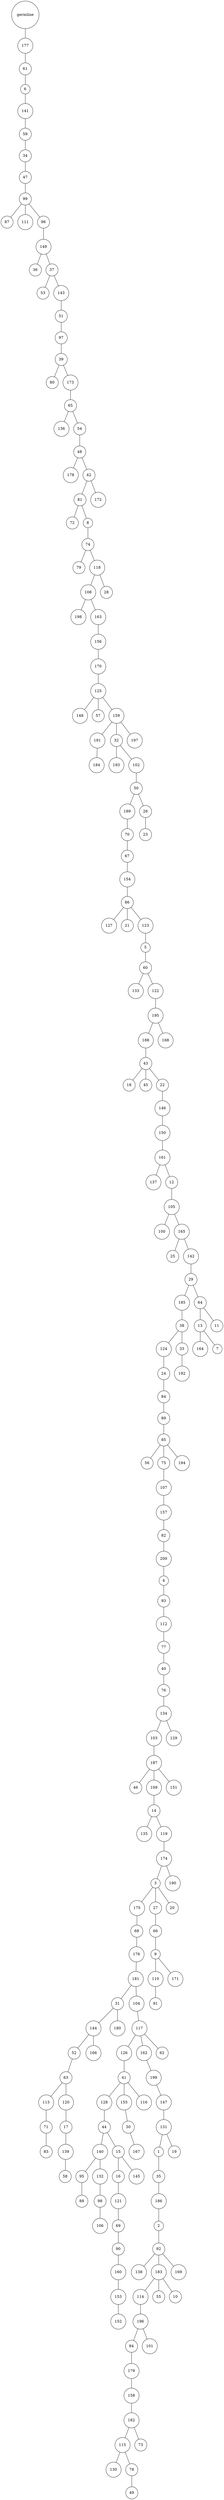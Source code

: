 graph {
	rankdir=UD;
	splines=line;
	node [shape=circle]
	"0x7fb6ce5434f0" [label="germline"];
	"0x7fb6ce543520" [label="177"];
	"0x7fb6ce5434f0" -- "0x7fb6ce543520" ;
	"0x7fb6ce543550" [label="61"];
	"0x7fb6ce543520" -- "0x7fb6ce543550" ;
	"0x7fb6ce543580" [label="6"];
	"0x7fb6ce543550" -- "0x7fb6ce543580" ;
	"0x7fb6ce5435b0" [label="141"];
	"0x7fb6ce543580" -- "0x7fb6ce5435b0" ;
	"0x7fb6ce5435e0" [label="59"];
	"0x7fb6ce5435b0" -- "0x7fb6ce5435e0" ;
	"0x7fb6ce543610" [label="34"];
	"0x7fb6ce5435e0" -- "0x7fb6ce543610" ;
	"0x7fb6ce543640" [label="47"];
	"0x7fb6ce543610" -- "0x7fb6ce543640" ;
	"0x7fb6ce543670" [label="99"];
	"0x7fb6ce543640" -- "0x7fb6ce543670" ;
	"0x7fb6ce5436a0" [label="87"];
	"0x7fb6ce543670" -- "0x7fb6ce5436a0" ;
	"0x7fb6ce5436d0" [label="111"];
	"0x7fb6ce543670" -- "0x7fb6ce5436d0" ;
	"0x7fb6ce543700" [label="96"];
	"0x7fb6ce543670" -- "0x7fb6ce543700" ;
	"0x7fb6ce543730" [label="149"];
	"0x7fb6ce543700" -- "0x7fb6ce543730" ;
	"0x7fb6ce543760" [label="36"];
	"0x7fb6ce543730" -- "0x7fb6ce543760" ;
	"0x7fb6ce543790" [label="37"];
	"0x7fb6ce543730" -- "0x7fb6ce543790" ;
	"0x7fb6ce5437c0" [label="53"];
	"0x7fb6ce543790" -- "0x7fb6ce5437c0" ;
	"0x7fb6ce5437f0" [label="143"];
	"0x7fb6ce543790" -- "0x7fb6ce5437f0" ;
	"0x7fb6ce543820" [label="51"];
	"0x7fb6ce5437f0" -- "0x7fb6ce543820" ;
	"0x7fb6ce543850" [label="97"];
	"0x7fb6ce543820" -- "0x7fb6ce543850" ;
	"0x7fb6ce543880" [label="39"];
	"0x7fb6ce543850" -- "0x7fb6ce543880" ;
	"0x7fb6ce5438b0" [label="80"];
	"0x7fb6ce543880" -- "0x7fb6ce5438b0" ;
	"0x7fb6ce5438e0" [label="173"];
	"0x7fb6ce543880" -- "0x7fb6ce5438e0" ;
	"0x7fb6ce543910" [label="65"];
	"0x7fb6ce5438e0" -- "0x7fb6ce543910" ;
	"0x7fb6ce543940" [label="136"];
	"0x7fb6ce543910" -- "0x7fb6ce543940" ;
	"0x7fb6ce543970" [label="54"];
	"0x7fb6ce543910" -- "0x7fb6ce543970" ;
	"0x7fb6ce5439a0" [label="48"];
	"0x7fb6ce543970" -- "0x7fb6ce5439a0" ;
	"0x7fb6ce5439d0" [label="178"];
	"0x7fb6ce5439a0" -- "0x7fb6ce5439d0" ;
	"0x7fb6ce543a00" [label="42"];
	"0x7fb6ce5439a0" -- "0x7fb6ce543a00" ;
	"0x7fb6ce543a30" [label="81"];
	"0x7fb6ce543a00" -- "0x7fb6ce543a30" ;
	"0x7fb6ce543a60" [label="72"];
	"0x7fb6ce543a30" -- "0x7fb6ce543a60" ;
	"0x7fb6ce543a90" [label="8"];
	"0x7fb6ce543a30" -- "0x7fb6ce543a90" ;
	"0x7fb6ce543ac0" [label="74"];
	"0x7fb6ce543a90" -- "0x7fb6ce543ac0" ;
	"0x7fb6ce543af0" [label="79"];
	"0x7fb6ce543ac0" -- "0x7fb6ce543af0" ;
	"0x7fb6ce543b20" [label="118"];
	"0x7fb6ce543ac0" -- "0x7fb6ce543b20" ;
	"0x7fb6ce543b50" [label="108"];
	"0x7fb6ce543b20" -- "0x7fb6ce543b50" ;
	"0x7fb6ce543b80" [label="198"];
	"0x7fb6ce543b50" -- "0x7fb6ce543b80" ;
	"0x7fb6ce543bb0" [label="163"];
	"0x7fb6ce543b50" -- "0x7fb6ce543bb0" ;
	"0x7fb6ce543be0" [label="156"];
	"0x7fb6ce543bb0" -- "0x7fb6ce543be0" ;
	"0x7fb6ce543c10" [label="170"];
	"0x7fb6ce543be0" -- "0x7fb6ce543c10" ;
	"0x7fb6ce543c40" [label="125"];
	"0x7fb6ce543c10" -- "0x7fb6ce543c40" ;
	"0x7fb6ce543c70" [label="148"];
	"0x7fb6ce543c40" -- "0x7fb6ce543c70" ;
	"0x7fb6ce543ca0" [label="57"];
	"0x7fb6ce543c40" -- "0x7fb6ce543ca0" ;
	"0x7fb6ce543cd0" [label="159"];
	"0x7fb6ce543c40" -- "0x7fb6ce543cd0" ;
	"0x7fb6ce543d00" [label="191"];
	"0x7fb6ce543cd0" -- "0x7fb6ce543d00" ;
	"0x7fb6ce543d30" [label="184"];
	"0x7fb6ce543d00" -- "0x7fb6ce543d30" ;
	"0x7fb6ce543d60" [label="32"];
	"0x7fb6ce543cd0" -- "0x7fb6ce543d60" ;
	"0x7fb6ce543d90" [label="193"];
	"0x7fb6ce543d60" -- "0x7fb6ce543d90" ;
	"0x7fb6ce543dc0" [label="102"];
	"0x7fb6ce543d60" -- "0x7fb6ce543dc0" ;
	"0x7fb6ce543df0" [label="50"];
	"0x7fb6ce543dc0" -- "0x7fb6ce543df0" ;
	"0x7fb6ce543e20" [label="189"];
	"0x7fb6ce543df0" -- "0x7fb6ce543e20" ;
	"0x7fb6ce543e50" [label="70"];
	"0x7fb6ce543e20" -- "0x7fb6ce543e50" ;
	"0x7fb6ce543e80" [label="67"];
	"0x7fb6ce543e50" -- "0x7fb6ce543e80" ;
	"0x7fb6ce543eb0" [label="154"];
	"0x7fb6ce543e80" -- "0x7fb6ce543eb0" ;
	"0x7fb6ce543ee0" [label="86"];
	"0x7fb6ce543eb0" -- "0x7fb6ce543ee0" ;
	"0x7fb6ce543f10" [label="127"];
	"0x7fb6ce543ee0" -- "0x7fb6ce543f10" ;
	"0x7fb6ce543f40" [label="21"];
	"0x7fb6ce543ee0" -- "0x7fb6ce543f40" ;
	"0x7fb6ce543f70" [label="123"];
	"0x7fb6ce543ee0" -- "0x7fb6ce543f70" ;
	"0x7fb6ce543fa0" [label="5"];
	"0x7fb6ce543f70" -- "0x7fb6ce543fa0" ;
	"0x7fb6ce543fd0" [label="60"];
	"0x7fb6ce543fa0" -- "0x7fb6ce543fd0" ;
	"0x7fb6ce549040" [label="133"];
	"0x7fb6ce543fd0" -- "0x7fb6ce549040" ;
	"0x7fb6ce549070" [label="122"];
	"0x7fb6ce543fd0" -- "0x7fb6ce549070" ;
	"0x7fb6ce5490a0" [label="195"];
	"0x7fb6ce549070" -- "0x7fb6ce5490a0" ;
	"0x7fb6ce5490d0" [label="188"];
	"0x7fb6ce5490a0" -- "0x7fb6ce5490d0" ;
	"0x7fb6ce549100" [label="43"];
	"0x7fb6ce5490d0" -- "0x7fb6ce549100" ;
	"0x7fb6ce549130" [label="18"];
	"0x7fb6ce549100" -- "0x7fb6ce549130" ;
	"0x7fb6ce549160" [label="45"];
	"0x7fb6ce549100" -- "0x7fb6ce549160" ;
	"0x7fb6ce549190" [label="22"];
	"0x7fb6ce549100" -- "0x7fb6ce549190" ;
	"0x7fb6ce5491c0" [label="146"];
	"0x7fb6ce549190" -- "0x7fb6ce5491c0" ;
	"0x7fb6ce5491f0" [label="150"];
	"0x7fb6ce5491c0" -- "0x7fb6ce5491f0" ;
	"0x7fb6ce549220" [label="161"];
	"0x7fb6ce5491f0" -- "0x7fb6ce549220" ;
	"0x7fb6ce549250" [label="137"];
	"0x7fb6ce549220" -- "0x7fb6ce549250" ;
	"0x7fb6ce549280" [label="12"];
	"0x7fb6ce549220" -- "0x7fb6ce549280" ;
	"0x7fb6ce5492b0" [label="105"];
	"0x7fb6ce549280" -- "0x7fb6ce5492b0" ;
	"0x7fb6ce5492e0" [label="100"];
	"0x7fb6ce5492b0" -- "0x7fb6ce5492e0" ;
	"0x7fb6ce549310" [label="165"];
	"0x7fb6ce5492b0" -- "0x7fb6ce549310" ;
	"0x7fb6ce549340" [label="25"];
	"0x7fb6ce549310" -- "0x7fb6ce549340" ;
	"0x7fb6ce549370" [label="142"];
	"0x7fb6ce549310" -- "0x7fb6ce549370" ;
	"0x7fb6ce5493a0" [label="29"];
	"0x7fb6ce549370" -- "0x7fb6ce5493a0" ;
	"0x7fb6ce5493d0" [label="185"];
	"0x7fb6ce5493a0" -- "0x7fb6ce5493d0" ;
	"0x7fb6ce549400" [label="38"];
	"0x7fb6ce5493d0" -- "0x7fb6ce549400" ;
	"0x7fb6ce549430" [label="124"];
	"0x7fb6ce549400" -- "0x7fb6ce549430" ;
	"0x7fb6ce549460" [label="24"];
	"0x7fb6ce549430" -- "0x7fb6ce549460" ;
	"0x7fb6ce549490" [label="84"];
	"0x7fb6ce549460" -- "0x7fb6ce549490" ;
	"0x7fb6ce5494c0" [label="89"];
	"0x7fb6ce549490" -- "0x7fb6ce5494c0" ;
	"0x7fb6ce5494f0" [label="85"];
	"0x7fb6ce5494c0" -- "0x7fb6ce5494f0" ;
	"0x7fb6ce549520" [label="56"];
	"0x7fb6ce5494f0" -- "0x7fb6ce549520" ;
	"0x7fb6ce549550" [label="75"];
	"0x7fb6ce5494f0" -- "0x7fb6ce549550" ;
	"0x7fb6ce549580" [label="107"];
	"0x7fb6ce549550" -- "0x7fb6ce549580" ;
	"0x7fb6ce5495b0" [label="157"];
	"0x7fb6ce549580" -- "0x7fb6ce5495b0" ;
	"0x7fb6ce5495e0" [label="82"];
	"0x7fb6ce5495b0" -- "0x7fb6ce5495e0" ;
	"0x7fb6ce549610" [label="200"];
	"0x7fb6ce5495e0" -- "0x7fb6ce549610" ;
	"0x7fb6ce549640" [label="4"];
	"0x7fb6ce549610" -- "0x7fb6ce549640" ;
	"0x7fb6ce549670" [label="93"];
	"0x7fb6ce549640" -- "0x7fb6ce549670" ;
	"0x7fb6ce5496a0" [label="112"];
	"0x7fb6ce549670" -- "0x7fb6ce5496a0" ;
	"0x7fb6ce5496d0" [label="77"];
	"0x7fb6ce5496a0" -- "0x7fb6ce5496d0" ;
	"0x7fb6ce549700" [label="40"];
	"0x7fb6ce5496d0" -- "0x7fb6ce549700" ;
	"0x7fb6ce549730" [label="76"];
	"0x7fb6ce549700" -- "0x7fb6ce549730" ;
	"0x7fb6ce549760" [label="134"];
	"0x7fb6ce549730" -- "0x7fb6ce549760" ;
	"0x7fb6ce549790" [label="103"];
	"0x7fb6ce549760" -- "0x7fb6ce549790" ;
	"0x7fb6ce5497c0" [label="187"];
	"0x7fb6ce549790" -- "0x7fb6ce5497c0" ;
	"0x7fb6ce5497f0" [label="46"];
	"0x7fb6ce5497c0" -- "0x7fb6ce5497f0" ;
	"0x7fb6ce549820" [label="109"];
	"0x7fb6ce5497c0" -- "0x7fb6ce549820" ;
	"0x7fb6ce549850" [label="14"];
	"0x7fb6ce549820" -- "0x7fb6ce549850" ;
	"0x7fb6ce549880" [label="135"];
	"0x7fb6ce549850" -- "0x7fb6ce549880" ;
	"0x7fb6ce5498b0" [label="119"];
	"0x7fb6ce549850" -- "0x7fb6ce5498b0" ;
	"0x7fb6ce5498e0" [label="174"];
	"0x7fb6ce5498b0" -- "0x7fb6ce5498e0" ;
	"0x7fb6ce549910" [label="3"];
	"0x7fb6ce5498e0" -- "0x7fb6ce549910" ;
	"0x7fb6ce549940" [label="175"];
	"0x7fb6ce549910" -- "0x7fb6ce549940" ;
	"0x7fb6ce549970" [label="68"];
	"0x7fb6ce549940" -- "0x7fb6ce549970" ;
	"0x7fb6ce5499a0" [label="176"];
	"0x7fb6ce549970" -- "0x7fb6ce5499a0" ;
	"0x7fb6ce5499d0" [label="181"];
	"0x7fb6ce5499a0" -- "0x7fb6ce5499d0" ;
	"0x7fb6ce549a00" [label="31"];
	"0x7fb6ce5499d0" -- "0x7fb6ce549a00" ;
	"0x7fb6ce549a30" [label="144"];
	"0x7fb6ce549a00" -- "0x7fb6ce549a30" ;
	"0x7fb6ce549a60" [label="52"];
	"0x7fb6ce549a30" -- "0x7fb6ce549a60" ;
	"0x7fb6ce549a90" [label="63"];
	"0x7fb6ce549a60" -- "0x7fb6ce549a90" ;
	"0x7fb6ce549ac0" [label="113"];
	"0x7fb6ce549a90" -- "0x7fb6ce549ac0" ;
	"0x7fb6ce549af0" [label="71"];
	"0x7fb6ce549ac0" -- "0x7fb6ce549af0" ;
	"0x7fb6ce549b20" [label="83"];
	"0x7fb6ce549af0" -- "0x7fb6ce549b20" ;
	"0x7fb6ce549b50" [label="120"];
	"0x7fb6ce549a90" -- "0x7fb6ce549b50" ;
	"0x7fb6ce549b80" [label="17"];
	"0x7fb6ce549b50" -- "0x7fb6ce549b80" ;
	"0x7fb6ce549bb0" [label="139"];
	"0x7fb6ce549b80" -- "0x7fb6ce549bb0" ;
	"0x7fb6ce549be0" [label="58"];
	"0x7fb6ce549bb0" -- "0x7fb6ce549be0" ;
	"0x7fb6ce549c10" [label="166"];
	"0x7fb6ce549a30" -- "0x7fb6ce549c10" ;
	"0x7fb6ce549c40" [label="180"];
	"0x7fb6ce549a00" -- "0x7fb6ce549c40" ;
	"0x7fb6ce549c70" [label="104"];
	"0x7fb6ce5499d0" -- "0x7fb6ce549c70" ;
	"0x7fb6ce549ca0" [label="117"];
	"0x7fb6ce549c70" -- "0x7fb6ce549ca0" ;
	"0x7fb6ce549cd0" [label="126"];
	"0x7fb6ce549ca0" -- "0x7fb6ce549cd0" ;
	"0x7fb6ce549d00" [label="41"];
	"0x7fb6ce549cd0" -- "0x7fb6ce549d00" ;
	"0x7fb6ce549d30" [label="128"];
	"0x7fb6ce549d00" -- "0x7fb6ce549d30" ;
	"0x7fb6ce549d60" [label="44"];
	"0x7fb6ce549d30" -- "0x7fb6ce549d60" ;
	"0x7fb6ce549d90" [label="140"];
	"0x7fb6ce549d60" -- "0x7fb6ce549d90" ;
	"0x7fb6ce549dc0" [label="95"];
	"0x7fb6ce549d90" -- "0x7fb6ce549dc0" ;
	"0x7fb6ce549df0" [label="88"];
	"0x7fb6ce549dc0" -- "0x7fb6ce549df0" ;
	"0x7fb6ce549e20" [label="132"];
	"0x7fb6ce549d90" -- "0x7fb6ce549e20" ;
	"0x7fb6ce549e50" [label="98"];
	"0x7fb6ce549e20" -- "0x7fb6ce549e50" ;
	"0x7fb6ce549e80" [label="106"];
	"0x7fb6ce549e50" -- "0x7fb6ce549e80" ;
	"0x7fb6ce549eb0" [label="15"];
	"0x7fb6ce549d60" -- "0x7fb6ce549eb0" ;
	"0x7fb6ce549ee0" [label="16"];
	"0x7fb6ce549eb0" -- "0x7fb6ce549ee0" ;
	"0x7fb6ce549f10" [label="121"];
	"0x7fb6ce549ee0" -- "0x7fb6ce549f10" ;
	"0x7fb6ce549f40" [label="69"];
	"0x7fb6ce549f10" -- "0x7fb6ce549f40" ;
	"0x7fb6ce549f70" [label="90"];
	"0x7fb6ce549f40" -- "0x7fb6ce549f70" ;
	"0x7fb6ce549fa0" [label="160"];
	"0x7fb6ce549f70" -- "0x7fb6ce549fa0" ;
	"0x7fb6ce549fd0" [label="153"];
	"0x7fb6ce549fa0" -- "0x7fb6ce549fd0" ;
	"0x7fb6ce54e040" [label="152"];
	"0x7fb6ce549fd0" -- "0x7fb6ce54e040" ;
	"0x7fb6ce54e070" [label="145"];
	"0x7fb6ce549eb0" -- "0x7fb6ce54e070" ;
	"0x7fb6ce54e0a0" [label="155"];
	"0x7fb6ce549d00" -- "0x7fb6ce54e0a0" ;
	"0x7fb6ce54e0d0" [label="30"];
	"0x7fb6ce54e0a0" -- "0x7fb6ce54e0d0" ;
	"0x7fb6ce54e100" [label="167"];
	"0x7fb6ce54e0d0" -- "0x7fb6ce54e100" ;
	"0x7fb6ce54e130" [label="116"];
	"0x7fb6ce549d00" -- "0x7fb6ce54e130" ;
	"0x7fb6ce54e160" [label="162"];
	"0x7fb6ce549ca0" -- "0x7fb6ce54e160" ;
	"0x7fb6ce54e190" [label="199"];
	"0x7fb6ce54e160" -- "0x7fb6ce54e190" ;
	"0x7fb6ce54e1c0" [label="147"];
	"0x7fb6ce54e190" -- "0x7fb6ce54e1c0" ;
	"0x7fb6ce54e1f0" [label="131"];
	"0x7fb6ce54e1c0" -- "0x7fb6ce54e1f0" ;
	"0x7fb6ce54e220" [label="1"];
	"0x7fb6ce54e1f0" -- "0x7fb6ce54e220" ;
	"0x7fb6ce54e250" [label="35"];
	"0x7fb6ce54e220" -- "0x7fb6ce54e250" ;
	"0x7fb6ce54e280" [label="186"];
	"0x7fb6ce54e250" -- "0x7fb6ce54e280" ;
	"0x7fb6ce54e2b0" [label="2"];
	"0x7fb6ce54e280" -- "0x7fb6ce54e2b0" ;
	"0x7fb6ce54e2e0" [label="92"];
	"0x7fb6ce54e2b0" -- "0x7fb6ce54e2e0" ;
	"0x7fb6ce54e310" [label="138"];
	"0x7fb6ce54e2e0" -- "0x7fb6ce54e310" ;
	"0x7fb6ce54e340" [label="183"];
	"0x7fb6ce54e2e0" -- "0x7fb6ce54e340" ;
	"0x7fb6ce54e370" [label="114"];
	"0x7fb6ce54e340" -- "0x7fb6ce54e370" ;
	"0x7fb6ce54e3a0" [label="196"];
	"0x7fb6ce54e370" -- "0x7fb6ce54e3a0" ;
	"0x7fb6ce54e3d0" [label="94"];
	"0x7fb6ce54e3a0" -- "0x7fb6ce54e3d0" ;
	"0x7fb6ce54e400" [label="179"];
	"0x7fb6ce54e3d0" -- "0x7fb6ce54e400" ;
	"0x7fb6ce54e430" [label="158"];
	"0x7fb6ce54e400" -- "0x7fb6ce54e430" ;
	"0x7fb6ce54e460" [label="182"];
	"0x7fb6ce54e430" -- "0x7fb6ce54e460" ;
	"0x7fb6ce54e490" [label="115"];
	"0x7fb6ce54e460" -- "0x7fb6ce54e490" ;
	"0x7fb6ce54e4c0" [label="130"];
	"0x7fb6ce54e490" -- "0x7fb6ce54e4c0" ;
	"0x7fb6ce54e4f0" [label="78"];
	"0x7fb6ce54e490" -- "0x7fb6ce54e4f0" ;
	"0x7fb6ce54e520" [label="49"];
	"0x7fb6ce54e4f0" -- "0x7fb6ce54e520" ;
	"0x7fb6ce54e550" [label="73"];
	"0x7fb6ce54e460" -- "0x7fb6ce54e550" ;
	"0x7fb6ce54e580" [label="101"];
	"0x7fb6ce54e3a0" -- "0x7fb6ce54e580" ;
	"0x7fb6ce54e5b0" [label="55"];
	"0x7fb6ce54e340" -- "0x7fb6ce54e5b0" ;
	"0x7fb6ce54e5e0" [label="10"];
	"0x7fb6ce54e340" -- "0x7fb6ce54e5e0" ;
	"0x7fb6ce54e610" [label="169"];
	"0x7fb6ce54e2e0" -- "0x7fb6ce54e610" ;
	"0x7fb6ce54e640" [label="19"];
	"0x7fb6ce54e1f0" -- "0x7fb6ce54e640" ;
	"0x7fb6ce54e670" [label="62"];
	"0x7fb6ce549ca0" -- "0x7fb6ce54e670" ;
	"0x7fb6ce54e6a0" [label="27"];
	"0x7fb6ce549910" -- "0x7fb6ce54e6a0" ;
	"0x7fb6ce54e6d0" [label="66"];
	"0x7fb6ce54e6a0" -- "0x7fb6ce54e6d0" ;
	"0x7fb6ce54e700" [label="9"];
	"0x7fb6ce54e6d0" -- "0x7fb6ce54e700" ;
	"0x7fb6ce54e730" [label="110"];
	"0x7fb6ce54e700" -- "0x7fb6ce54e730" ;
	"0x7fb6ce54e760" [label="91"];
	"0x7fb6ce54e730" -- "0x7fb6ce54e760" ;
	"0x7fb6ce54e790" [label="171"];
	"0x7fb6ce54e700" -- "0x7fb6ce54e790" ;
	"0x7fb6ce54e7c0" [label="20"];
	"0x7fb6ce549910" -- "0x7fb6ce54e7c0" ;
	"0x7fb6ce54e7f0" [label="190"];
	"0x7fb6ce5498e0" -- "0x7fb6ce54e7f0" ;
	"0x7fb6ce54e820" [label="151"];
	"0x7fb6ce5497c0" -- "0x7fb6ce54e820" ;
	"0x7fb6ce54e850" [label="129"];
	"0x7fb6ce549760" -- "0x7fb6ce54e850" ;
	"0x7fb6ce54e880" [label="194"];
	"0x7fb6ce5494f0" -- "0x7fb6ce54e880" ;
	"0x7fb6ce54e8b0" [label="33"];
	"0x7fb6ce549400" -- "0x7fb6ce54e8b0" ;
	"0x7fb6ce54e8e0" [label="192"];
	"0x7fb6ce54e8b0" -- "0x7fb6ce54e8e0" ;
	"0x7fb6ce54e910" [label="64"];
	"0x7fb6ce5493a0" -- "0x7fb6ce54e910" ;
	"0x7fb6ce54e940" [label="13"];
	"0x7fb6ce54e910" -- "0x7fb6ce54e940" ;
	"0x7fb6ce54e970" [label="164"];
	"0x7fb6ce54e940" -- "0x7fb6ce54e970" ;
	"0x7fb6ce54e9a0" [label="7"];
	"0x7fb6ce54e940" -- "0x7fb6ce54e9a0" ;
	"0x7fb6ce54e9d0" [label="11"];
	"0x7fb6ce54e910" -- "0x7fb6ce54e9d0" ;
	"0x7fb6ce54ea00" [label="168"];
	"0x7fb6ce5490a0" -- "0x7fb6ce54ea00" ;
	"0x7fb6ce54ea30" [label="26"];
	"0x7fb6ce543df0" -- "0x7fb6ce54ea30" ;
	"0x7fb6ce54ea60" [label="23"];
	"0x7fb6ce54ea30" -- "0x7fb6ce54ea60" ;
	"0x7fb6ce54ea90" [label="197"];
	"0x7fb6ce543cd0" -- "0x7fb6ce54ea90" ;
	"0x7fb6ce54eac0" [label="28"];
	"0x7fb6ce543b20" -- "0x7fb6ce54eac0" ;
	"0x7fb6ce54eaf0" [label="172"];
	"0x7fb6ce543a00" -- "0x7fb6ce54eaf0" ;
}

